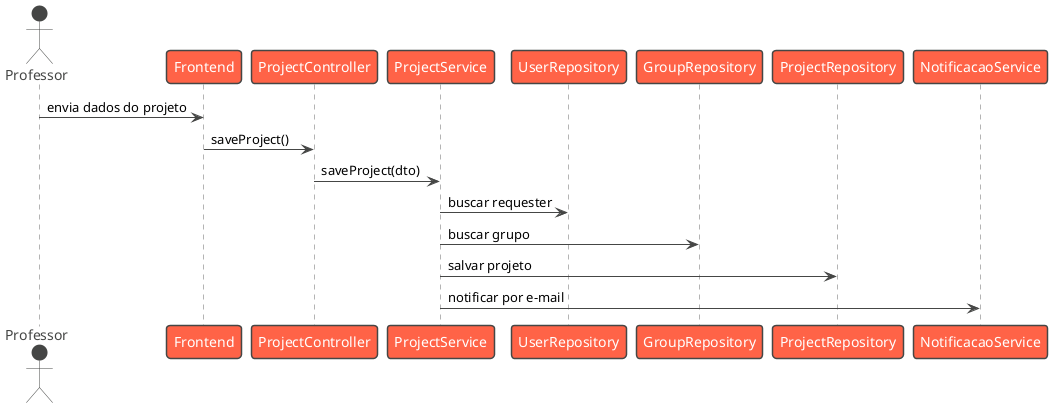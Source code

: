 @startuml
!theme vibrant
actor Professor
participant "Frontend" as FE
participant "ProjectController" as PC
participant "ProjectService" as PS
participant "UserRepository" as UR
participant "GroupRepository" as GR
participant "ProjectRepository" as PR
participant "NotificacaoService" as NS

Professor -> FE : envia dados do projeto
FE -> PC : saveProject()
PC -> PS : saveProject(dto)
PS -> UR : buscar requester
PS -> GR : buscar grupo
PS -> PR : salvar projeto
PS -> NS : notificar por e-mail
@enduml
